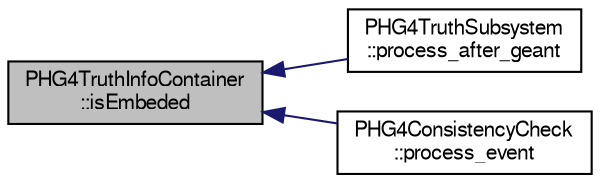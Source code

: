 digraph "PHG4TruthInfoContainer::isEmbeded"
{
  bgcolor="transparent";
  edge [fontname="FreeSans",fontsize="10",labelfontname="FreeSans",labelfontsize="10"];
  node [fontname="FreeSans",fontsize="10",shape=record];
  rankdir="LR";
  Node1 [label="PHG4TruthInfoContainer\l::isEmbeded",height=0.2,width=0.4,color="black", fillcolor="grey75", style="filled" fontcolor="black"];
  Node1 -> Node2 [dir="back",color="midnightblue",fontsize="10",style="solid",fontname="FreeSans"];
  Node2 [label="PHG4TruthSubsystem\l::process_after_geant",height=0.2,width=0.4,color="black",URL="$d5/d85/classPHG4TruthSubsystem.html#a99860f74538d1d16ffaaa31c2b20ee77",tooltip="event processing "];
  Node1 -> Node3 [dir="back",color="midnightblue",fontsize="10",style="solid",fontname="FreeSans"];
  Node3 [label="PHG4ConsistencyCheck\l::process_event",height=0.2,width=0.4,color="black",URL="$dc/d38/classPHG4ConsistencyCheck.html#a52d89c7166211c0c19f906d885558b63",tooltip="event processing "];
}
